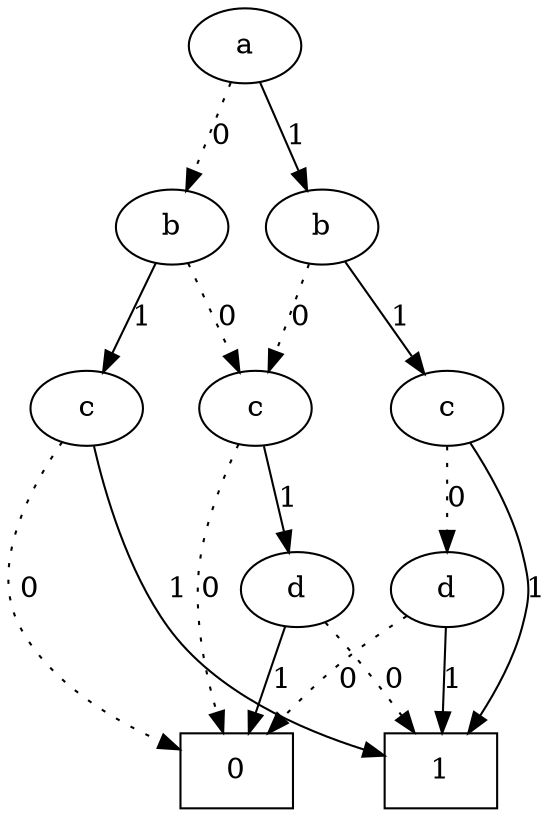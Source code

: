 digraph ROBDD{
	{rank=same 1}
	{rank=same 2 3}
	{rank=same 4 5 7}
	{rank=same 9 14}
	0 [label=0, shape=box]
	1 [label="a"]
	2 [label="b"]
	3 [label="b"]
	4 [label="c"]
	5 [label="c"]
	7 [label="c"]
	9 [label="d"]
	14 [label="d"]
	16 [label=1, shape=box]
	1->2 [label="0", style=dotted]
	1->3 [label="1", style=solid]
	2->4 [label="0", style=dotted]
	2->5 [label="1", style=solid]
	3->4 [label="0", style=dotted]
	3->7 [label="1", style=solid]
	4->0 [label="0", style=dotted]
	4->9 [label="1", style=solid]
	5->0 [label="0", style=dotted]
	5->16 [label="1", style=solid]
	7->14 [label="0", style=dotted]
	7->16 [label="1", style=solid]
	9->16 [label="0", style=dotted]
	9->0 [label="1", style=solid]
	14->0 [label="0", style=dotted]
	14->16 [label="1", style=solid]
}
